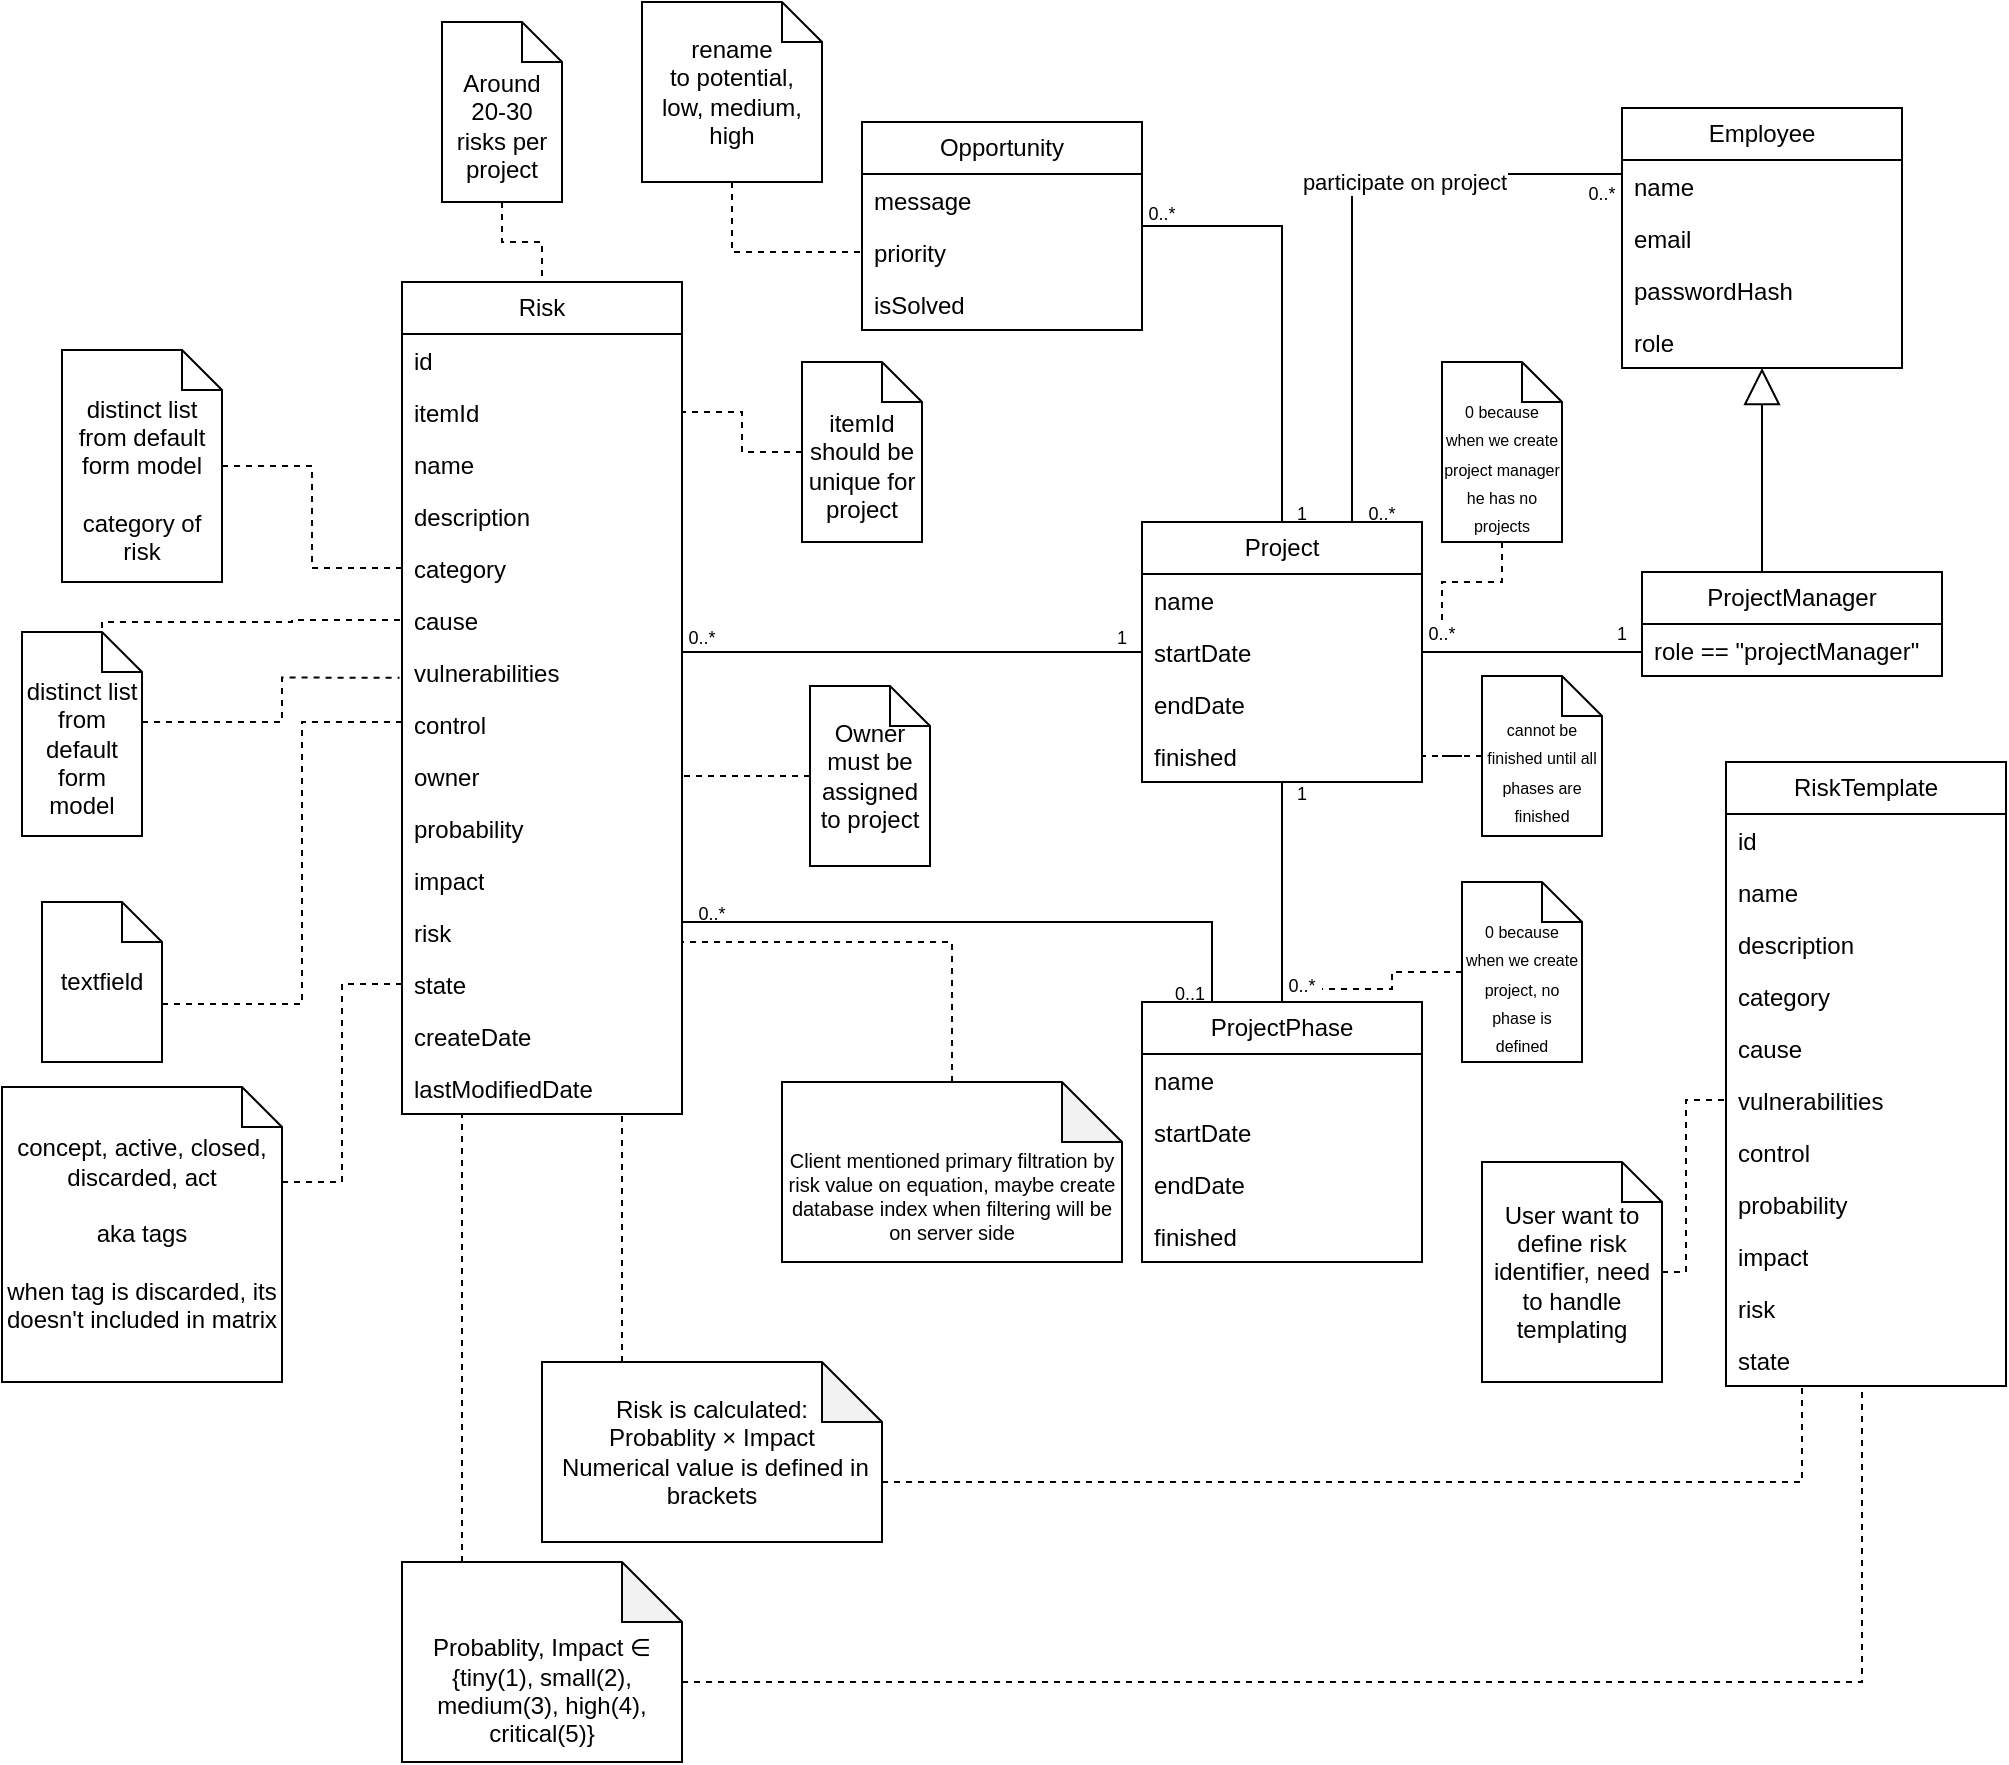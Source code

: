 <mxfile version="21.2.0" type="google">
  <diagram name="Stránka-1" id="fnolnRlN68lO-TjaAvBT">
    <mxGraphModel grid="1" page="1" gridSize="10" guides="1" tooltips="1" connect="1" arrows="1" fold="1" pageScale="1" pageWidth="827" pageHeight="1169" math="0" shadow="0">
      <root>
        <mxCell id="0" />
        <mxCell id="1" parent="0" />
        <mxCell id="Co23_CJBl3k1IeWW2xwS-1" value="ProjectPhase" style="swimlane;fontStyle=0;childLayout=stackLayout;horizontal=1;startSize=26;fillColor=none;horizontalStack=0;resizeParent=1;resizeParentMax=0;resizeLast=0;collapsible=1;marginBottom=0;whiteSpace=wrap;html=1;" vertex="1" parent="1">
          <mxGeometry x="380" y="520" width="140" height="130" as="geometry" />
        </mxCell>
        <mxCell id="Co23_CJBl3k1IeWW2xwS-2" value="name" style="text;strokeColor=none;fillColor=none;align=left;verticalAlign=top;spacingLeft=4;spacingRight=4;overflow=hidden;rotatable=0;points=[[0,0.5],[1,0.5]];portConstraint=eastwest;whiteSpace=wrap;html=1;" vertex="1" parent="Co23_CJBl3k1IeWW2xwS-1">
          <mxGeometry y="26" width="140" height="26" as="geometry" />
        </mxCell>
        <mxCell id="Co23_CJBl3k1IeWW2xwS-3" value="startDate" style="text;strokeColor=none;fillColor=none;align=left;verticalAlign=top;spacingLeft=4;spacingRight=4;overflow=hidden;rotatable=0;points=[[0,0.5],[1,0.5]];portConstraint=eastwest;whiteSpace=wrap;html=1;" vertex="1" parent="Co23_CJBl3k1IeWW2xwS-1">
          <mxGeometry y="52" width="140" height="26" as="geometry" />
        </mxCell>
        <mxCell id="Co23_CJBl3k1IeWW2xwS-4" value="endDate" style="text;strokeColor=none;fillColor=none;align=left;verticalAlign=top;spacingLeft=4;spacingRight=4;overflow=hidden;rotatable=0;points=[[0,0.5],[1,0.5]];portConstraint=eastwest;whiteSpace=wrap;html=1;" vertex="1" parent="Co23_CJBl3k1IeWW2xwS-1">
          <mxGeometry y="78" width="140" height="26" as="geometry" />
        </mxCell>
        <mxCell id="Co23_CJBl3k1IeWW2xwS-5" value="finished" style="text;strokeColor=none;fillColor=none;align=left;verticalAlign=top;spacingLeft=4;spacingRight=4;overflow=hidden;rotatable=0;points=[[0,0.5],[1,0.5]];portConstraint=eastwest;whiteSpace=wrap;html=1;" vertex="1" parent="Co23_CJBl3k1IeWW2xwS-1">
          <mxGeometry y="104" width="140" height="26" as="geometry" />
        </mxCell>
        <mxCell id="XDW7q4FuZ3wVl9mGZIh6-3" style="edgeStyle=orthogonalEdgeStyle;rounded=0;orthogonalLoop=1;jettySize=auto;html=1;endArrow=block;endFill=0;endSize=16;" edge="1" parent="1" source="Co23_CJBl3k1IeWW2xwS-6" target="Co23_CJBl3k1IeWW2xwS-16">
          <mxGeometry relative="1" as="geometry">
            <Array as="points">
              <mxPoint x="690" y="280" />
              <mxPoint x="690" y="280" />
            </Array>
          </mxGeometry>
        </mxCell>
        <mxCell id="Co23_CJBl3k1IeWW2xwS-6" value="ProjectManager" style="swimlane;fontStyle=0;childLayout=stackLayout;horizontal=1;startSize=26;fillColor=none;horizontalStack=0;resizeParent=1;resizeParentMax=0;resizeLast=0;collapsible=1;marginBottom=0;whiteSpace=wrap;html=1;" vertex="1" parent="1">
          <mxGeometry x="630" y="305" width="150" height="52" as="geometry" />
        </mxCell>
        <mxCell id="htEpQ7yz_wEHEmsxDKDB-8" value="role == &quot;projectManager&quot;" style="text;strokeColor=none;fillColor=none;align=left;verticalAlign=top;spacingLeft=4;spacingRight=4;overflow=hidden;rotatable=0;points=[[0,0.5],[1,0.5]];portConstraint=eastwest;whiteSpace=wrap;html=1;" vertex="1" parent="Co23_CJBl3k1IeWW2xwS-6">
          <mxGeometry y="26" width="150" height="26" as="geometry" />
        </mxCell>
        <mxCell id="Co23_CJBl3k1IeWW2xwS-16" value="Employee" style="swimlane;fontStyle=0;childLayout=stackLayout;horizontal=1;startSize=26;fillColor=none;horizontalStack=0;resizeParent=1;resizeParentMax=0;resizeLast=0;collapsible=1;marginBottom=0;whiteSpace=wrap;html=1;" vertex="1" parent="1">
          <mxGeometry x="620" y="73" width="140" height="130" as="geometry" />
        </mxCell>
        <mxCell id="Co23_CJBl3k1IeWW2xwS-17" value="name" style="text;strokeColor=none;fillColor=none;align=left;verticalAlign=top;spacingLeft=4;spacingRight=4;overflow=hidden;rotatable=0;points=[[0,0.5],[1,0.5]];portConstraint=eastwest;whiteSpace=wrap;html=1;" vertex="1" parent="Co23_CJBl3k1IeWW2xwS-16">
          <mxGeometry y="26" width="140" height="26" as="geometry" />
        </mxCell>
        <mxCell id="Co23_CJBl3k1IeWW2xwS-18" value="email" style="text;strokeColor=none;fillColor=none;align=left;verticalAlign=top;spacingLeft=4;spacingRight=4;overflow=hidden;rotatable=0;points=[[0,0.5],[1,0.5]];portConstraint=eastwest;whiteSpace=wrap;html=1;" vertex="1" parent="Co23_CJBl3k1IeWW2xwS-16">
          <mxGeometry y="52" width="140" height="26" as="geometry" />
        </mxCell>
        <mxCell id="Co23_CJBl3k1IeWW2xwS-19" value="passwordHash" style="text;strokeColor=none;fillColor=none;align=left;verticalAlign=top;spacingLeft=4;spacingRight=4;overflow=hidden;rotatable=0;points=[[0,0.5],[1,0.5]];portConstraint=eastwest;whiteSpace=wrap;html=1;" vertex="1" parent="Co23_CJBl3k1IeWW2xwS-16">
          <mxGeometry y="78" width="140" height="26" as="geometry" />
        </mxCell>
        <mxCell id="XDW7q4FuZ3wVl9mGZIh6-1" value="role" style="text;strokeColor=none;fillColor=none;align=left;verticalAlign=top;spacingLeft=4;spacingRight=4;overflow=hidden;rotatable=0;points=[[0,0.5],[1,0.5]];portConstraint=eastwest;whiteSpace=wrap;html=1;" vertex="1" parent="Co23_CJBl3k1IeWW2xwS-16">
          <mxGeometry y="104" width="140" height="26" as="geometry" />
        </mxCell>
        <mxCell id="Co23_CJBl3k1IeWW2xwS-76" style="edgeStyle=orthogonalEdgeStyle;rounded=0;orthogonalLoop=1;jettySize=auto;html=1;endArrow=none;endFill=0;" edge="1" parent="1" source="Co23_CJBl3k1IeWW2xwS-21" target="Co23_CJBl3k1IeWW2xwS-55">
          <mxGeometry relative="1" as="geometry">
            <Array as="points">
              <mxPoint x="450" y="132" />
            </Array>
          </mxGeometry>
        </mxCell>
        <mxCell id="Co23_CJBl3k1IeWW2xwS-80" style="edgeStyle=orthogonalEdgeStyle;rounded=0;orthogonalLoop=1;jettySize=auto;html=1;endArrow=none;endFill=0;" edge="1" parent="1" source="Co23_CJBl3k1IeWW2xwS-21" target="Co23_CJBl3k1IeWW2xwS-39">
          <mxGeometry relative="1" as="geometry">
            <mxPoint x="230" y="345" as="targetPoint" />
            <Array as="points">
              <mxPoint x="260" y="345" />
              <mxPoint x="260" y="345" />
            </Array>
          </mxGeometry>
        </mxCell>
        <mxCell id="htEpQ7yz_wEHEmsxDKDB-5" value="participate on project" style="edgeStyle=orthogonalEdgeStyle;rounded=0;orthogonalLoop=1;jettySize=auto;html=1;exitX=0.75;exitY=0;exitDx=0;exitDy=0;entryX=0;entryY=0.269;entryDx=0;entryDy=0;entryPerimeter=0;endArrow=none;endFill=0;" edge="1" parent="1" source="Co23_CJBl3k1IeWW2xwS-21" target="Co23_CJBl3k1IeWW2xwS-17">
          <mxGeometry x="0.29" y="-4" relative="1" as="geometry">
            <mxPoint as="offset" />
          </mxGeometry>
        </mxCell>
        <mxCell id="Co23_CJBl3k1IeWW2xwS-21" value="Project" style="swimlane;fontStyle=0;childLayout=stackLayout;horizontal=1;startSize=26;fillColor=none;horizontalStack=0;resizeParent=1;resizeParentMax=0;resizeLast=0;collapsible=1;marginBottom=0;whiteSpace=wrap;html=1;" vertex="1" parent="1">
          <mxGeometry x="380" y="280" width="140" height="130" as="geometry" />
        </mxCell>
        <mxCell id="Co23_CJBl3k1IeWW2xwS-22" value="name" style="text;strokeColor=none;fillColor=none;align=left;verticalAlign=top;spacingLeft=4;spacingRight=4;overflow=hidden;rotatable=0;points=[[0,0.5],[1,0.5]];portConstraint=eastwest;whiteSpace=wrap;html=1;" vertex="1" parent="Co23_CJBl3k1IeWW2xwS-21">
          <mxGeometry y="26" width="140" height="26" as="geometry" />
        </mxCell>
        <mxCell id="Co23_CJBl3k1IeWW2xwS-23" value="startDate" style="text;strokeColor=none;fillColor=none;align=left;verticalAlign=top;spacingLeft=4;spacingRight=4;overflow=hidden;rotatable=0;points=[[0,0.5],[1,0.5]];portConstraint=eastwest;whiteSpace=wrap;html=1;" vertex="1" parent="Co23_CJBl3k1IeWW2xwS-21">
          <mxGeometry y="52" width="140" height="26" as="geometry" />
        </mxCell>
        <mxCell id="Co23_CJBl3k1IeWW2xwS-24" value="endDate" style="text;strokeColor=none;fillColor=none;align=left;verticalAlign=top;spacingLeft=4;spacingRight=4;overflow=hidden;rotatable=0;points=[[0,0.5],[1,0.5]];portConstraint=eastwest;whiteSpace=wrap;html=1;" vertex="1" parent="Co23_CJBl3k1IeWW2xwS-21">
          <mxGeometry y="78" width="140" height="26" as="geometry" />
        </mxCell>
        <mxCell id="Co23_CJBl3k1IeWW2xwS-25" value="finished" style="text;strokeColor=none;fillColor=none;align=left;verticalAlign=top;spacingLeft=4;spacingRight=4;overflow=hidden;rotatable=0;points=[[0,0.5],[1,0.5]];portConstraint=eastwest;whiteSpace=wrap;html=1;" vertex="1" parent="Co23_CJBl3k1IeWW2xwS-21">
          <mxGeometry y="104" width="140" height="26" as="geometry" />
        </mxCell>
        <mxCell id="Co23_CJBl3k1IeWW2xwS-26" style="edgeStyle=orthogonalEdgeStyle;rounded=0;orthogonalLoop=1;jettySize=auto;html=1;endArrow=none;endFill=0;" edge="1" parent="1" source="Co23_CJBl3k1IeWW2xwS-6" target="Co23_CJBl3k1IeWW2xwS-21">
          <mxGeometry relative="1" as="geometry">
            <mxPoint x="620" y="319" as="sourcePoint" />
            <Array as="points">
              <mxPoint x="610" y="345" />
              <mxPoint x="610" y="345" />
            </Array>
          </mxGeometry>
        </mxCell>
        <mxCell id="Co23_CJBl3k1IeWW2xwS-30" value="&lt;font style=&quot;font-size: 9px;&quot;&gt;0..*&lt;/font&gt;" style="text;html=1;strokeColor=none;fillColor=none;align=center;verticalAlign=middle;whiteSpace=wrap;rounded=0;" vertex="1" parent="1">
          <mxGeometry x="520" y="330" width="20" height="10" as="geometry" />
        </mxCell>
        <mxCell id="Co23_CJBl3k1IeWW2xwS-31" value="&lt;font style=&quot;font-size: 9px;&quot;&gt;1&lt;/font&gt;" style="text;html=1;strokeColor=none;fillColor=none;align=center;verticalAlign=middle;whiteSpace=wrap;rounded=0;" vertex="1" parent="1">
          <mxGeometry x="610" y="330" width="20" height="10" as="geometry" />
        </mxCell>
        <mxCell id="Co23_CJBl3k1IeWW2xwS-32" style="edgeStyle=orthogonalEdgeStyle;rounded=0;orthogonalLoop=1;jettySize=auto;html=1;endArrow=none;endFill=0;" edge="1" parent="1" source="Co23_CJBl3k1IeWW2xwS-1" target="Co23_CJBl3k1IeWW2xwS-21">
          <mxGeometry relative="1" as="geometry">
            <mxPoint x="630" y="355" as="sourcePoint" />
            <mxPoint x="530" y="355" as="targetPoint" />
          </mxGeometry>
        </mxCell>
        <mxCell id="Co23_CJBl3k1IeWW2xwS-33" value="&lt;font style=&quot;font-size: 9px;&quot;&gt;0..*&lt;/font&gt;" style="text;html=1;strokeColor=none;fillColor=none;align=center;verticalAlign=middle;whiteSpace=wrap;rounded=0;" vertex="1" parent="1">
          <mxGeometry x="450" y="506" width="20" height="10" as="geometry" />
        </mxCell>
        <mxCell id="Co23_CJBl3k1IeWW2xwS-34" value="&lt;font style=&quot;font-size: 9px;&quot;&gt;1&lt;/font&gt;" style="text;html=1;strokeColor=none;fillColor=none;align=center;verticalAlign=middle;whiteSpace=wrap;rounded=0;" vertex="1" parent="1">
          <mxGeometry x="450" y="410" width="20" height="10" as="geometry" />
        </mxCell>
        <mxCell id="Co23_CJBl3k1IeWW2xwS-36" style="edgeStyle=orthogonalEdgeStyle;rounded=0;orthogonalLoop=1;jettySize=auto;html=1;entryX=1;entryY=0.75;entryDx=0;entryDy=0;endArrow=none;endFill=0;dashed=1;" edge="1" parent="1" source="Co23_CJBl3k1IeWW2xwS-35" target="Co23_CJBl3k1IeWW2xwS-33">
          <mxGeometry relative="1" as="geometry" />
        </mxCell>
        <mxCell id="Co23_CJBl3k1IeWW2xwS-35" value="&lt;font style=&quot;font-size: 8px;&quot;&gt;&lt;br&gt;0 because when we create project, no phase is defined&lt;/font&gt;" style="shape=note;size=20;whiteSpace=wrap;html=1;" vertex="1" parent="1">
          <mxGeometry x="540" y="460" width="60" height="90" as="geometry" />
        </mxCell>
        <mxCell id="Co23_CJBl3k1IeWW2xwS-38" style="edgeStyle=orthogonalEdgeStyle;rounded=0;orthogonalLoop=1;jettySize=auto;html=1;entryX=0.5;entryY=0;entryDx=0;entryDy=0;endArrow=none;endFill=0;dashed=1;" edge="1" parent="1" source="Co23_CJBl3k1IeWW2xwS-37" target="Co23_CJBl3k1IeWW2xwS-30">
          <mxGeometry relative="1" as="geometry" />
        </mxCell>
        <mxCell id="Co23_CJBl3k1IeWW2xwS-37" value="&lt;font style=&quot;font-size: 8px;&quot;&gt;&lt;br&gt;0 because when we create project manager he has no projects&lt;/font&gt;" style="shape=note;size=20;whiteSpace=wrap;html=1;" vertex="1" parent="1">
          <mxGeometry x="530" y="200" width="60" height="90" as="geometry" />
        </mxCell>
        <mxCell id="Co23_CJBl3k1IeWW2xwS-39" value="Risk" style="swimlane;fontStyle=0;childLayout=stackLayout;horizontal=1;startSize=26;fillColor=none;horizontalStack=0;resizeParent=1;resizeParentMax=0;resizeLast=0;collapsible=1;marginBottom=0;whiteSpace=wrap;html=1;" vertex="1" parent="1">
          <mxGeometry x="10" y="160" width="140" height="416" as="geometry" />
        </mxCell>
        <mxCell id="Co23_CJBl3k1IeWW2xwS-40" value="id&lt;br&gt;" style="text;strokeColor=none;fillColor=none;align=left;verticalAlign=top;spacingLeft=4;spacingRight=4;overflow=hidden;rotatable=0;points=[[0,0.5],[1,0.5]];portConstraint=eastwest;whiteSpace=wrap;html=1;" vertex="1" parent="Co23_CJBl3k1IeWW2xwS-39">
          <mxGeometry y="26" width="140" height="26" as="geometry" />
        </mxCell>
        <mxCell id="byHSck9F5IXSnZkChGnQ-10" value="itemId" style="text;strokeColor=none;fillColor=none;align=left;verticalAlign=top;spacingLeft=4;spacingRight=4;overflow=hidden;rotatable=0;points=[[0,0.5],[1,0.5]];portConstraint=eastwest;whiteSpace=wrap;html=1;" vertex="1" parent="Co23_CJBl3k1IeWW2xwS-39">
          <mxGeometry y="52" width="140" height="26" as="geometry" />
        </mxCell>
        <mxCell id="Co23_CJBl3k1IeWW2xwS-41" value="name" style="text;strokeColor=none;fillColor=none;align=left;verticalAlign=top;spacingLeft=4;spacingRight=4;overflow=hidden;rotatable=0;points=[[0,0.5],[1,0.5]];portConstraint=eastwest;whiteSpace=wrap;html=1;" vertex="1" parent="Co23_CJBl3k1IeWW2xwS-39">
          <mxGeometry y="78" width="140" height="26" as="geometry" />
        </mxCell>
        <mxCell id="Co23_CJBl3k1IeWW2xwS-42" value="description" style="text;strokeColor=none;fillColor=none;align=left;verticalAlign=top;spacingLeft=4;spacingRight=4;overflow=hidden;rotatable=0;points=[[0,0.5],[1,0.5]];portConstraint=eastwest;whiteSpace=wrap;html=1;" vertex="1" parent="Co23_CJBl3k1IeWW2xwS-39">
          <mxGeometry y="104" width="140" height="26" as="geometry" />
        </mxCell>
        <mxCell id="Co23_CJBl3k1IeWW2xwS-43" value="category" style="text;strokeColor=none;fillColor=none;align=left;verticalAlign=top;spacingLeft=4;spacingRight=4;overflow=hidden;rotatable=0;points=[[0,0.5],[1,0.5]];portConstraint=eastwest;whiteSpace=wrap;html=1;" vertex="1" parent="Co23_CJBl3k1IeWW2xwS-39">
          <mxGeometry y="130" width="140" height="26" as="geometry" />
        </mxCell>
        <mxCell id="Co23_CJBl3k1IeWW2xwS-44" value="cause" style="text;strokeColor=none;fillColor=none;align=left;verticalAlign=top;spacingLeft=4;spacingRight=4;overflow=hidden;rotatable=0;points=[[0,0.5],[1,0.5]];portConstraint=eastwest;whiteSpace=wrap;html=1;" vertex="1" parent="Co23_CJBl3k1IeWW2xwS-39">
          <mxGeometry y="156" width="140" height="26" as="geometry" />
        </mxCell>
        <mxCell id="Co23_CJBl3k1IeWW2xwS-45" value="vulnerabilities" style="text;strokeColor=none;fillColor=none;align=left;verticalAlign=top;spacingLeft=4;spacingRight=4;overflow=hidden;rotatable=0;points=[[0,0.5],[1,0.5]];portConstraint=eastwest;whiteSpace=wrap;html=1;" vertex="1" parent="Co23_CJBl3k1IeWW2xwS-39">
          <mxGeometry y="182" width="140" height="26" as="geometry" />
        </mxCell>
        <mxCell id="Co23_CJBl3k1IeWW2xwS-46" value="control" style="text;strokeColor=none;fillColor=none;align=left;verticalAlign=top;spacingLeft=4;spacingRight=4;overflow=hidden;rotatable=0;points=[[0,0.5],[1,0.5]];portConstraint=eastwest;whiteSpace=wrap;html=1;" vertex="1" parent="Co23_CJBl3k1IeWW2xwS-39">
          <mxGeometry y="208" width="140" height="26" as="geometry" />
        </mxCell>
        <mxCell id="Co23_CJBl3k1IeWW2xwS-47" value="owner" style="text;strokeColor=none;fillColor=none;align=left;verticalAlign=top;spacingLeft=4;spacingRight=4;overflow=hidden;rotatable=0;points=[[0,0.5],[1,0.5]];portConstraint=eastwest;whiteSpace=wrap;html=1;" vertex="1" parent="Co23_CJBl3k1IeWW2xwS-39">
          <mxGeometry y="234" width="140" height="26" as="geometry" />
        </mxCell>
        <mxCell id="Co23_CJBl3k1IeWW2xwS-48" value="probability" style="text;strokeColor=none;fillColor=none;align=left;verticalAlign=top;spacingLeft=4;spacingRight=4;overflow=hidden;rotatable=0;points=[[0,0.5],[1,0.5]];portConstraint=eastwest;whiteSpace=wrap;html=1;" vertex="1" parent="Co23_CJBl3k1IeWW2xwS-39">
          <mxGeometry y="260" width="140" height="26" as="geometry" />
        </mxCell>
        <mxCell id="Co23_CJBl3k1IeWW2xwS-49" value="impact" style="text;strokeColor=none;fillColor=none;align=left;verticalAlign=top;spacingLeft=4;spacingRight=4;overflow=hidden;rotatable=0;points=[[0,0.5],[1,0.5]];portConstraint=eastwest;whiteSpace=wrap;html=1;" vertex="1" parent="Co23_CJBl3k1IeWW2xwS-39">
          <mxGeometry y="286" width="140" height="26" as="geometry" />
        </mxCell>
        <mxCell id="Co23_CJBl3k1IeWW2xwS-50" value="risk" style="text;strokeColor=none;fillColor=none;align=left;verticalAlign=top;spacingLeft=4;spacingRight=4;overflow=hidden;rotatable=0;points=[[0,0.5],[1,0.5]];portConstraint=eastwest;whiteSpace=wrap;html=1;" vertex="1" parent="Co23_CJBl3k1IeWW2xwS-39">
          <mxGeometry y="312" width="140" height="26" as="geometry" />
        </mxCell>
        <mxCell id="Co23_CJBl3k1IeWW2xwS-51" value="state" style="text;strokeColor=none;fillColor=none;align=left;verticalAlign=top;spacingLeft=4;spacingRight=4;overflow=hidden;rotatable=0;points=[[0,0.5],[1,0.5]];portConstraint=eastwest;whiteSpace=wrap;html=1;" vertex="1" parent="Co23_CJBl3k1IeWW2xwS-39">
          <mxGeometry y="338" width="140" height="26" as="geometry" />
        </mxCell>
        <mxCell id="Co23_CJBl3k1IeWW2xwS-52" value="createDate" style="text;strokeColor=none;fillColor=none;align=left;verticalAlign=top;spacingLeft=4;spacingRight=4;overflow=hidden;rotatable=0;points=[[0,0.5],[1,0.5]];portConstraint=eastwest;whiteSpace=wrap;html=1;" vertex="1" parent="Co23_CJBl3k1IeWW2xwS-39">
          <mxGeometry y="364" width="140" height="26" as="geometry" />
        </mxCell>
        <mxCell id="K9EVWwQvvGRVz_PQoSdO-1" value="lastModifiedDate" style="text;strokeColor=none;fillColor=none;align=left;verticalAlign=top;spacingLeft=4;spacingRight=4;overflow=hidden;rotatable=0;points=[[0,0.5],[1,0.5]];portConstraint=eastwest;whiteSpace=wrap;html=1;" vertex="1" parent="Co23_CJBl3k1IeWW2xwS-39">
          <mxGeometry y="390" width="140" height="26" as="geometry" />
        </mxCell>
        <mxCell id="Co23_CJBl3k1IeWW2xwS-55" value="Opportunity" style="swimlane;fontStyle=0;childLayout=stackLayout;horizontal=1;startSize=26;fillColor=none;horizontalStack=0;resizeParent=1;resizeParentMax=0;resizeLast=0;collapsible=1;marginBottom=0;whiteSpace=wrap;html=1;" vertex="1" parent="1">
          <mxGeometry x="240" y="80" width="140" height="104" as="geometry" />
        </mxCell>
        <mxCell id="Co23_CJBl3k1IeWW2xwS-56" value="message" style="text;strokeColor=none;fillColor=none;align=left;verticalAlign=top;spacingLeft=4;spacingRight=4;overflow=hidden;rotatable=0;points=[[0,0.5],[1,0.5]];portConstraint=eastwest;whiteSpace=wrap;html=1;" vertex="1" parent="Co23_CJBl3k1IeWW2xwS-55">
          <mxGeometry y="26" width="140" height="26" as="geometry" />
        </mxCell>
        <mxCell id="Co23_CJBl3k1IeWW2xwS-57" value="priority" style="text;strokeColor=none;fillColor=none;align=left;verticalAlign=top;spacingLeft=4;spacingRight=4;overflow=hidden;rotatable=0;points=[[0,0.5],[1,0.5]];portConstraint=eastwest;whiteSpace=wrap;html=1;" vertex="1" parent="Co23_CJBl3k1IeWW2xwS-55">
          <mxGeometry y="52" width="140" height="26" as="geometry" />
        </mxCell>
        <mxCell id="Co23_CJBl3k1IeWW2xwS-59" value="isSolved" style="text;strokeColor=none;fillColor=none;align=left;verticalAlign=top;spacingLeft=4;spacingRight=4;overflow=hidden;rotatable=0;points=[[0,0.5],[1,0.5]];portConstraint=eastwest;whiteSpace=wrap;html=1;" vertex="1" parent="Co23_CJBl3k1IeWW2xwS-55">
          <mxGeometry y="78" width="140" height="26" as="geometry" />
        </mxCell>
        <mxCell id="Co23_CJBl3k1IeWW2xwS-60" value="RiskTemplate" style="swimlane;fontStyle=0;childLayout=stackLayout;horizontal=1;startSize=26;fillColor=none;horizontalStack=0;resizeParent=1;resizeParentMax=0;resizeLast=0;collapsible=1;marginBottom=0;whiteSpace=wrap;html=1;" vertex="1" parent="1">
          <mxGeometry x="672" y="400" width="140" height="312" as="geometry" />
        </mxCell>
        <mxCell id="Co23_CJBl3k1IeWW2xwS-61" value="id&lt;br&gt;" style="text;strokeColor=none;fillColor=none;align=left;verticalAlign=top;spacingLeft=4;spacingRight=4;overflow=hidden;rotatable=0;points=[[0,0.5],[1,0.5]];portConstraint=eastwest;whiteSpace=wrap;html=1;" vertex="1" parent="Co23_CJBl3k1IeWW2xwS-60">
          <mxGeometry y="26" width="140" height="26" as="geometry" />
        </mxCell>
        <mxCell id="Co23_CJBl3k1IeWW2xwS-62" value="name" style="text;strokeColor=none;fillColor=none;align=left;verticalAlign=top;spacingLeft=4;spacingRight=4;overflow=hidden;rotatable=0;points=[[0,0.5],[1,0.5]];portConstraint=eastwest;whiteSpace=wrap;html=1;" vertex="1" parent="Co23_CJBl3k1IeWW2xwS-60">
          <mxGeometry y="52" width="140" height="26" as="geometry" />
        </mxCell>
        <mxCell id="Co23_CJBl3k1IeWW2xwS-63" value="description" style="text;strokeColor=none;fillColor=none;align=left;verticalAlign=top;spacingLeft=4;spacingRight=4;overflow=hidden;rotatable=0;points=[[0,0.5],[1,0.5]];portConstraint=eastwest;whiteSpace=wrap;html=1;" vertex="1" parent="Co23_CJBl3k1IeWW2xwS-60">
          <mxGeometry y="78" width="140" height="26" as="geometry" />
        </mxCell>
        <mxCell id="Co23_CJBl3k1IeWW2xwS-64" value="category" style="text;strokeColor=none;fillColor=none;align=left;verticalAlign=top;spacingLeft=4;spacingRight=4;overflow=hidden;rotatable=0;points=[[0,0.5],[1,0.5]];portConstraint=eastwest;whiteSpace=wrap;html=1;" vertex="1" parent="Co23_CJBl3k1IeWW2xwS-60">
          <mxGeometry y="104" width="140" height="26" as="geometry" />
        </mxCell>
        <mxCell id="Co23_CJBl3k1IeWW2xwS-65" value="cause" style="text;strokeColor=none;fillColor=none;align=left;verticalAlign=top;spacingLeft=4;spacingRight=4;overflow=hidden;rotatable=0;points=[[0,0.5],[1,0.5]];portConstraint=eastwest;whiteSpace=wrap;html=1;" vertex="1" parent="Co23_CJBl3k1IeWW2xwS-60">
          <mxGeometry y="130" width="140" height="26" as="geometry" />
        </mxCell>
        <mxCell id="Co23_CJBl3k1IeWW2xwS-66" value="vulnerabilities" style="text;strokeColor=none;fillColor=none;align=left;verticalAlign=top;spacingLeft=4;spacingRight=4;overflow=hidden;rotatable=0;points=[[0,0.5],[1,0.5]];portConstraint=eastwest;whiteSpace=wrap;html=1;" vertex="1" parent="Co23_CJBl3k1IeWW2xwS-60">
          <mxGeometry y="156" width="140" height="26" as="geometry" />
        </mxCell>
        <mxCell id="Co23_CJBl3k1IeWW2xwS-67" value="control" style="text;strokeColor=none;fillColor=none;align=left;verticalAlign=top;spacingLeft=4;spacingRight=4;overflow=hidden;rotatable=0;points=[[0,0.5],[1,0.5]];portConstraint=eastwest;whiteSpace=wrap;html=1;" vertex="1" parent="Co23_CJBl3k1IeWW2xwS-60">
          <mxGeometry y="182" width="140" height="26" as="geometry" />
        </mxCell>
        <mxCell id="Co23_CJBl3k1IeWW2xwS-69" value="probability" style="text;strokeColor=none;fillColor=none;align=left;verticalAlign=top;spacingLeft=4;spacingRight=4;overflow=hidden;rotatable=0;points=[[0,0.5],[1,0.5]];portConstraint=eastwest;whiteSpace=wrap;html=1;" vertex="1" parent="Co23_CJBl3k1IeWW2xwS-60">
          <mxGeometry y="208" width="140" height="26" as="geometry" />
        </mxCell>
        <mxCell id="Co23_CJBl3k1IeWW2xwS-70" value="impact" style="text;strokeColor=none;fillColor=none;align=left;verticalAlign=top;spacingLeft=4;spacingRight=4;overflow=hidden;rotatable=0;points=[[0,0.5],[1,0.5]];portConstraint=eastwest;whiteSpace=wrap;html=1;" vertex="1" parent="Co23_CJBl3k1IeWW2xwS-60">
          <mxGeometry y="234" width="140" height="26" as="geometry" />
        </mxCell>
        <mxCell id="Co23_CJBl3k1IeWW2xwS-71" value="risk" style="text;strokeColor=none;fillColor=none;align=left;verticalAlign=top;spacingLeft=4;spacingRight=4;overflow=hidden;rotatable=0;points=[[0,0.5],[1,0.5]];portConstraint=eastwest;whiteSpace=wrap;html=1;" vertex="1" parent="Co23_CJBl3k1IeWW2xwS-60">
          <mxGeometry y="260" width="140" height="26" as="geometry" />
        </mxCell>
        <mxCell id="Co23_CJBl3k1IeWW2xwS-72" value="state" style="text;strokeColor=none;fillColor=none;align=left;verticalAlign=top;spacingLeft=4;spacingRight=4;overflow=hidden;rotatable=0;points=[[0,0.5],[1,0.5]];portConstraint=eastwest;whiteSpace=wrap;html=1;" vertex="1" parent="Co23_CJBl3k1IeWW2xwS-60">
          <mxGeometry y="286" width="140" height="26" as="geometry" />
        </mxCell>
        <mxCell id="Co23_CJBl3k1IeWW2xwS-77" value="&lt;font style=&quot;font-size: 9px;&quot;&gt;0..*&lt;/font&gt;" style="text;html=1;strokeColor=none;fillColor=none;align=center;verticalAlign=middle;whiteSpace=wrap;rounded=0;" vertex="1" parent="1">
          <mxGeometry x="380" y="120" width="20" height="10" as="geometry" />
        </mxCell>
        <mxCell id="Co23_CJBl3k1IeWW2xwS-78" value="&lt;font style=&quot;font-size: 9px;&quot;&gt;1&lt;/font&gt;" style="text;html=1;strokeColor=none;fillColor=none;align=center;verticalAlign=middle;whiteSpace=wrap;rounded=0;" vertex="1" parent="1">
          <mxGeometry x="450" y="270" width="20" height="10" as="geometry" />
        </mxCell>
        <mxCell id="Co23_CJBl3k1IeWW2xwS-84" style="edgeStyle=orthogonalEdgeStyle;rounded=0;orthogonalLoop=1;jettySize=auto;html=1;endArrow=none;endFill=0;dashed=1;" edge="1" parent="1" source="Co23_CJBl3k1IeWW2xwS-83" target="Co23_CJBl3k1IeWW2xwS-25">
          <mxGeometry relative="1" as="geometry" />
        </mxCell>
        <mxCell id="Co23_CJBl3k1IeWW2xwS-83" value="&lt;font style=&quot;font-size: 8px;&quot;&gt;&lt;br&gt;cannot be finished until all phases are finished&lt;/font&gt;" style="shape=note;size=20;whiteSpace=wrap;html=1;" vertex="1" parent="1">
          <mxGeometry x="550" y="357" width="60" height="80" as="geometry" />
        </mxCell>
        <mxCell id="Co23_CJBl3k1IeWW2xwS-86" style="edgeStyle=orthogonalEdgeStyle;rounded=0;orthogonalLoop=1;jettySize=auto;html=1;dashed=1;endArrow=none;endFill=0;" edge="1" parent="1" source="Co23_CJBl3k1IeWW2xwS-85" target="Co23_CJBl3k1IeWW2xwS-39">
          <mxGeometry relative="1" as="geometry" />
        </mxCell>
        <mxCell id="Co23_CJBl3k1IeWW2xwS-85" value="&lt;br&gt;Around 20-30 risks per project" style="shape=note;size=20;whiteSpace=wrap;html=1;" vertex="1" parent="1">
          <mxGeometry x="30" y="30" width="60" height="90" as="geometry" />
        </mxCell>
        <mxCell id="Co23_CJBl3k1IeWW2xwS-89" style="edgeStyle=orthogonalEdgeStyle;rounded=0;orthogonalLoop=1;jettySize=auto;html=1;endArrow=none;endFill=0;dashed=1;" edge="1" parent="1" source="Co23_CJBl3k1IeWW2xwS-87" target="Co23_CJBl3k1IeWW2xwS-39">
          <mxGeometry relative="1" as="geometry">
            <Array as="points">
              <mxPoint x="40" y="660" />
              <mxPoint x="40" y="660" />
            </Array>
          </mxGeometry>
        </mxCell>
        <mxCell id="Co23_CJBl3k1IeWW2xwS-90" style="edgeStyle=orthogonalEdgeStyle;rounded=0;orthogonalLoop=1;jettySize=auto;html=1;dashed=1;endArrow=none;endFill=0;" edge="1" parent="1" source="Co23_CJBl3k1IeWW2xwS-87" target="Co23_CJBl3k1IeWW2xwS-60">
          <mxGeometry relative="1" as="geometry">
            <mxPoint x="230" y="860" as="sourcePoint" />
            <Array as="points">
              <mxPoint x="740" y="860" />
            </Array>
          </mxGeometry>
        </mxCell>
        <mxCell id="Co23_CJBl3k1IeWW2xwS-87" value="&lt;br&gt;&lt;br&gt;Probablity, Impact ∈ {tiny(1), small(2), medium(3), high(4), critical(5)}" style="shape=note;whiteSpace=wrap;html=1;backgroundOutline=1;darkOpacity=0.05;" vertex="1" parent="1">
          <mxGeometry x="10" y="800" width="140" height="100" as="geometry" />
        </mxCell>
        <mxCell id="Co23_CJBl3k1IeWW2xwS-92" style="edgeStyle=orthogonalEdgeStyle;rounded=0;orthogonalLoop=1;jettySize=auto;html=1;dashed=1;endArrow=none;endFill=0;" edge="1" parent="1" source="Co23_CJBl3k1IeWW2xwS-91" target="Co23_CJBl3k1IeWW2xwS-39">
          <mxGeometry relative="1" as="geometry">
            <Array as="points">
              <mxPoint x="120" y="610" />
              <mxPoint x="120" y="610" />
            </Array>
          </mxGeometry>
        </mxCell>
        <mxCell id="Co23_CJBl3k1IeWW2xwS-93" style="edgeStyle=orthogonalEdgeStyle;rounded=0;orthogonalLoop=1;jettySize=auto;html=1;dashed=1;endArrow=none;endFill=0;" edge="1" parent="1" source="Co23_CJBl3k1IeWW2xwS-91" target="Co23_CJBl3k1IeWW2xwS-60">
          <mxGeometry relative="1" as="geometry">
            <mxPoint x="330" y="745" as="sourcePoint" />
            <Array as="points">
              <mxPoint x="710" y="760" />
            </Array>
          </mxGeometry>
        </mxCell>
        <mxCell id="Co23_CJBl3k1IeWW2xwS-91" value="Risk is calculated:&lt;br&gt;Probablity&amp;nbsp;× Impact&lt;br&gt;&amp;nbsp;Numerical value is defined in brackets" style="shape=note;whiteSpace=wrap;html=1;backgroundOutline=1;darkOpacity=0.05;" vertex="1" parent="1">
          <mxGeometry x="80" y="700" width="170" height="90" as="geometry" />
        </mxCell>
        <mxCell id="Co23_CJBl3k1IeWW2xwS-95" style="edgeStyle=orthogonalEdgeStyle;rounded=0;orthogonalLoop=1;jettySize=auto;html=1;dashed=1;endArrow=none;endFill=0;" edge="1" parent="1" source="Co23_CJBl3k1IeWW2xwS-94" target="Co23_CJBl3k1IeWW2xwS-39">
          <mxGeometry relative="1" as="geometry">
            <mxPoint x="230" y="459" as="targetPoint" />
            <Array as="points">
              <mxPoint x="285" y="490" />
            </Array>
          </mxGeometry>
        </mxCell>
        <mxCell id="Co23_CJBl3k1IeWW2xwS-94" value="&lt;br&gt;&lt;br&gt;Client mentioned primary filtration by risk value on equation, maybe create database index when filtering will be on server side" style="shape=note;whiteSpace=wrap;html=1;backgroundOutline=1;darkOpacity=0.05;fontSize=10;" vertex="1" parent="1">
          <mxGeometry x="200" y="560" width="170" height="90" as="geometry" />
        </mxCell>
        <mxCell id="XDW7q4FuZ3wVl9mGZIh6-5" style="edgeStyle=orthogonalEdgeStyle;rounded=0;orthogonalLoop=1;jettySize=auto;html=1;dashed=1;endArrow=none;endFill=0;" edge="1" parent="1" source="XDW7q4FuZ3wVl9mGZIh6-4" target="Co23_CJBl3k1IeWW2xwS-60">
          <mxGeometry relative="1" as="geometry">
            <Array as="points">
              <mxPoint x="652" y="655" />
              <mxPoint x="652" y="569" />
            </Array>
          </mxGeometry>
        </mxCell>
        <mxCell id="XDW7q4FuZ3wVl9mGZIh6-4" value="User want to define risk identifier, need to handle templating" style="shape=note;size=20;whiteSpace=wrap;html=1;" vertex="1" parent="1">
          <mxGeometry x="550" y="600" width="90" height="110" as="geometry" />
        </mxCell>
        <mxCell id="htEpQ7yz_wEHEmsxDKDB-2" style="edgeStyle=orthogonalEdgeStyle;rounded=0;orthogonalLoop=1;jettySize=auto;html=1;endArrow=none;endFill=0;dashed=1;" edge="1" parent="1" source="htEpQ7yz_wEHEmsxDKDB-1" target="byHSck9F5IXSnZkChGnQ-10">
          <mxGeometry relative="1" as="geometry" />
        </mxCell>
        <mxCell id="htEpQ7yz_wEHEmsxDKDB-1" value="&lt;br&gt;itemId should be unique for project" style="shape=note;size=20;whiteSpace=wrap;html=1;" vertex="1" parent="1">
          <mxGeometry x="210" y="200" width="60" height="90" as="geometry" />
        </mxCell>
        <mxCell id="htEpQ7yz_wEHEmsxDKDB-4" style="edgeStyle=orthogonalEdgeStyle;rounded=0;orthogonalLoop=1;jettySize=auto;html=1;endArrow=none;endFill=0;dashed=1;" edge="1" parent="1" source="htEpQ7yz_wEHEmsxDKDB-3" target="Co23_CJBl3k1IeWW2xwS-47">
          <mxGeometry relative="1" as="geometry" />
        </mxCell>
        <mxCell id="htEpQ7yz_wEHEmsxDKDB-3" value="Owner must be assigned to project" style="shape=note;size=20;whiteSpace=wrap;html=1;" vertex="1" parent="1">
          <mxGeometry x="214" y="362" width="60" height="90" as="geometry" />
        </mxCell>
        <mxCell id="htEpQ7yz_wEHEmsxDKDB-6" value="&lt;font style=&quot;font-size: 9px;&quot;&gt;0..*&lt;/font&gt;" style="text;html=1;strokeColor=none;fillColor=none;align=center;verticalAlign=middle;whiteSpace=wrap;rounded=0;" vertex="1" parent="1">
          <mxGeometry x="490" y="270" width="20" height="10" as="geometry" />
        </mxCell>
        <mxCell id="htEpQ7yz_wEHEmsxDKDB-7" value="&lt;font style=&quot;font-size: 9px;&quot;&gt;0..*&lt;/font&gt;" style="text;html=1;strokeColor=none;fillColor=none;align=center;verticalAlign=middle;whiteSpace=wrap;rounded=0;" vertex="1" parent="1">
          <mxGeometry x="600" y="110" width="20" height="10" as="geometry" />
        </mxCell>
        <mxCell id="Co23_CJBl3k1IeWW2xwS-82" value="&lt;font style=&quot;font-size: 9px;&quot;&gt;1&lt;/font&gt;" style="text;html=1;strokeColor=none;fillColor=none;align=center;verticalAlign=middle;whiteSpace=wrap;rounded=0;" vertex="1" parent="1">
          <mxGeometry x="360" y="332" width="20" height="10" as="geometry" />
        </mxCell>
        <mxCell id="byHSck9F5IXSnZkChGnQ-5" style="edgeStyle=orthogonalEdgeStyle;rounded=0;orthogonalLoop=1;jettySize=auto;html=1;entryX=0.25;entryY=0;entryDx=0;entryDy=0;startArrow=none;startFill=0;endArrow=none;endFill=0;" edge="1" parent="1" source="Co23_CJBl3k1IeWW2xwS-39" target="Co23_CJBl3k1IeWW2xwS-1">
          <mxGeometry relative="1" as="geometry">
            <Array as="points">
              <mxPoint x="415" y="480" />
            </Array>
          </mxGeometry>
        </mxCell>
        <mxCell id="byHSck9F5IXSnZkChGnQ-6" value="&lt;font style=&quot;font-size: 9px;&quot;&gt;0..*&lt;/font&gt;" style="text;html=1;strokeColor=none;fillColor=none;align=center;verticalAlign=middle;whiteSpace=wrap;rounded=0;" vertex="1" parent="1">
          <mxGeometry x="150" y="332" width="20" height="10" as="geometry" />
        </mxCell>
        <mxCell id="byHSck9F5IXSnZkChGnQ-7" value="&lt;font style=&quot;font-size: 9px;&quot;&gt;0..*&lt;/font&gt;" style="text;html=1;strokeColor=none;fillColor=none;align=center;verticalAlign=middle;whiteSpace=wrap;rounded=0;" vertex="1" parent="1">
          <mxGeometry x="155" y="470" width="20" height="10" as="geometry" />
        </mxCell>
        <mxCell id="byHSck9F5IXSnZkChGnQ-8" value="&lt;font style=&quot;font-size: 9px;&quot;&gt;0..1&lt;/font&gt;" style="text;html=1;strokeColor=none;fillColor=none;align=center;verticalAlign=middle;whiteSpace=wrap;rounded=0;" vertex="1" parent="1">
          <mxGeometry x="394" y="510" width="20" height="10" as="geometry" />
        </mxCell>
        <mxCell id="byHSck9F5IXSnZkChGnQ-12" style="edgeStyle=orthogonalEdgeStyle;rounded=0;orthogonalLoop=1;jettySize=auto;html=1;dashed=1;endArrow=none;endFill=0;" edge="1" parent="1" source="byHSck9F5IXSnZkChGnQ-11" target="Co23_CJBl3k1IeWW2xwS-43">
          <mxGeometry relative="1" as="geometry" />
        </mxCell>
        <mxCell id="byHSck9F5IXSnZkChGnQ-11" value="&lt;br&gt;distinct list from default form model&lt;br&gt;&lt;br&gt;category of risk" style="shape=note;size=20;whiteSpace=wrap;html=1;" vertex="1" parent="1">
          <mxGeometry x="-160" y="194" width="80" height="116" as="geometry" />
        </mxCell>
        <mxCell id="byHSck9F5IXSnZkChGnQ-13" value="&lt;br&gt;distinct list from default form model" style="shape=note;size=20;whiteSpace=wrap;html=1;" vertex="1" parent="1">
          <mxGeometry x="-180" y="335" width="60" height="102" as="geometry" />
        </mxCell>
        <mxCell id="byHSck9F5IXSnZkChGnQ-14" style="edgeStyle=orthogonalEdgeStyle;rounded=0;orthogonalLoop=1;jettySize=auto;html=1;dashed=1;endArrow=none;endFill=0;exitX=0.5;exitY=0;exitDx=0;exitDy=0;exitPerimeter=0;" edge="1" parent="1" source="byHSck9F5IXSnZkChGnQ-13" target="Co23_CJBl3k1IeWW2xwS-44">
          <mxGeometry relative="1" as="geometry">
            <mxPoint x="-90" y="313" as="sourcePoint" />
            <mxPoint x="20" y="313" as="targetPoint" />
            <Array as="points">
              <mxPoint x="-140" y="330" />
              <mxPoint x="-45" y="330" />
              <mxPoint x="-45" y="329" />
            </Array>
          </mxGeometry>
        </mxCell>
        <mxCell id="byHSck9F5IXSnZkChGnQ-15" style="edgeStyle=orthogonalEdgeStyle;rounded=0;orthogonalLoop=1;jettySize=auto;html=1;dashed=1;endArrow=none;endFill=0;entryX=-0.009;entryY=0.609;entryDx=0;entryDy=0;entryPerimeter=0;" edge="1" parent="1" source="byHSck9F5IXSnZkChGnQ-13" target="Co23_CJBl3k1IeWW2xwS-45">
          <mxGeometry relative="1" as="geometry">
            <mxPoint x="-90" y="320" as="sourcePoint" />
            <mxPoint x="20" y="339" as="targetPoint" />
            <Array as="points">
              <mxPoint x="-50" y="380" />
              <mxPoint x="-50" y="358" />
            </Array>
          </mxGeometry>
        </mxCell>
        <mxCell id="byHSck9F5IXSnZkChGnQ-17" style="edgeStyle=orthogonalEdgeStyle;rounded=0;orthogonalLoop=1;jettySize=auto;html=1;endArrow=none;endFill=0;dashed=1;" edge="1" parent="1" source="byHSck9F5IXSnZkChGnQ-16" target="Co23_CJBl3k1IeWW2xwS-46">
          <mxGeometry relative="1" as="geometry">
            <Array as="points">
              <mxPoint x="-40" y="521" />
              <mxPoint x="-40" y="380" />
            </Array>
          </mxGeometry>
        </mxCell>
        <mxCell id="byHSck9F5IXSnZkChGnQ-16" value="textfield" style="shape=note;size=20;whiteSpace=wrap;html=1;" vertex="1" parent="1">
          <mxGeometry x="-170" y="470" width="60" height="80" as="geometry" />
        </mxCell>
        <mxCell id="byHSck9F5IXSnZkChGnQ-19" style="edgeStyle=orthogonalEdgeStyle;rounded=0;orthogonalLoop=1;jettySize=auto;html=1;dashed=1;endArrow=none;endFill=0;" edge="1" parent="1" source="byHSck9F5IXSnZkChGnQ-18" target="Co23_CJBl3k1IeWW2xwS-51">
          <mxGeometry relative="1" as="geometry">
            <Array as="points">
              <mxPoint x="-20" y="610" />
              <mxPoint x="-20" y="511" />
            </Array>
          </mxGeometry>
        </mxCell>
        <mxCell id="byHSck9F5IXSnZkChGnQ-18" value="concept, active, closed,&lt;br&gt;discarded, act&lt;br&gt;&lt;br&gt;aka tags&lt;br&gt;&lt;br&gt;when tag is discarded, its doesn&#39;t included in matrix" style="shape=note;size=20;whiteSpace=wrap;html=1;" vertex="1" parent="1">
          <mxGeometry x="-190" y="562.5" width="140" height="147.5" as="geometry" />
        </mxCell>
        <mxCell id="loHD_Z7KlwfKp5WNv8tM-2" style="edgeStyle=orthogonalEdgeStyle;rounded=0;orthogonalLoop=1;jettySize=auto;html=1;dashed=1;endArrow=none;endFill=0;" edge="1" parent="1" source="loHD_Z7KlwfKp5WNv8tM-1" target="Co23_CJBl3k1IeWW2xwS-57">
          <mxGeometry relative="1" as="geometry" />
        </mxCell>
        <mxCell id="loHD_Z7KlwfKp5WNv8tM-1" value="rename to&amp;nbsp;potential,&lt;br&gt;low, medium, high" style="shape=note;size=20;whiteSpace=wrap;html=1;" vertex="1" parent="1">
          <mxGeometry x="130" y="20" width="90" height="90" as="geometry" />
        </mxCell>
      </root>
    </mxGraphModel>
  </diagram>
</mxfile>
